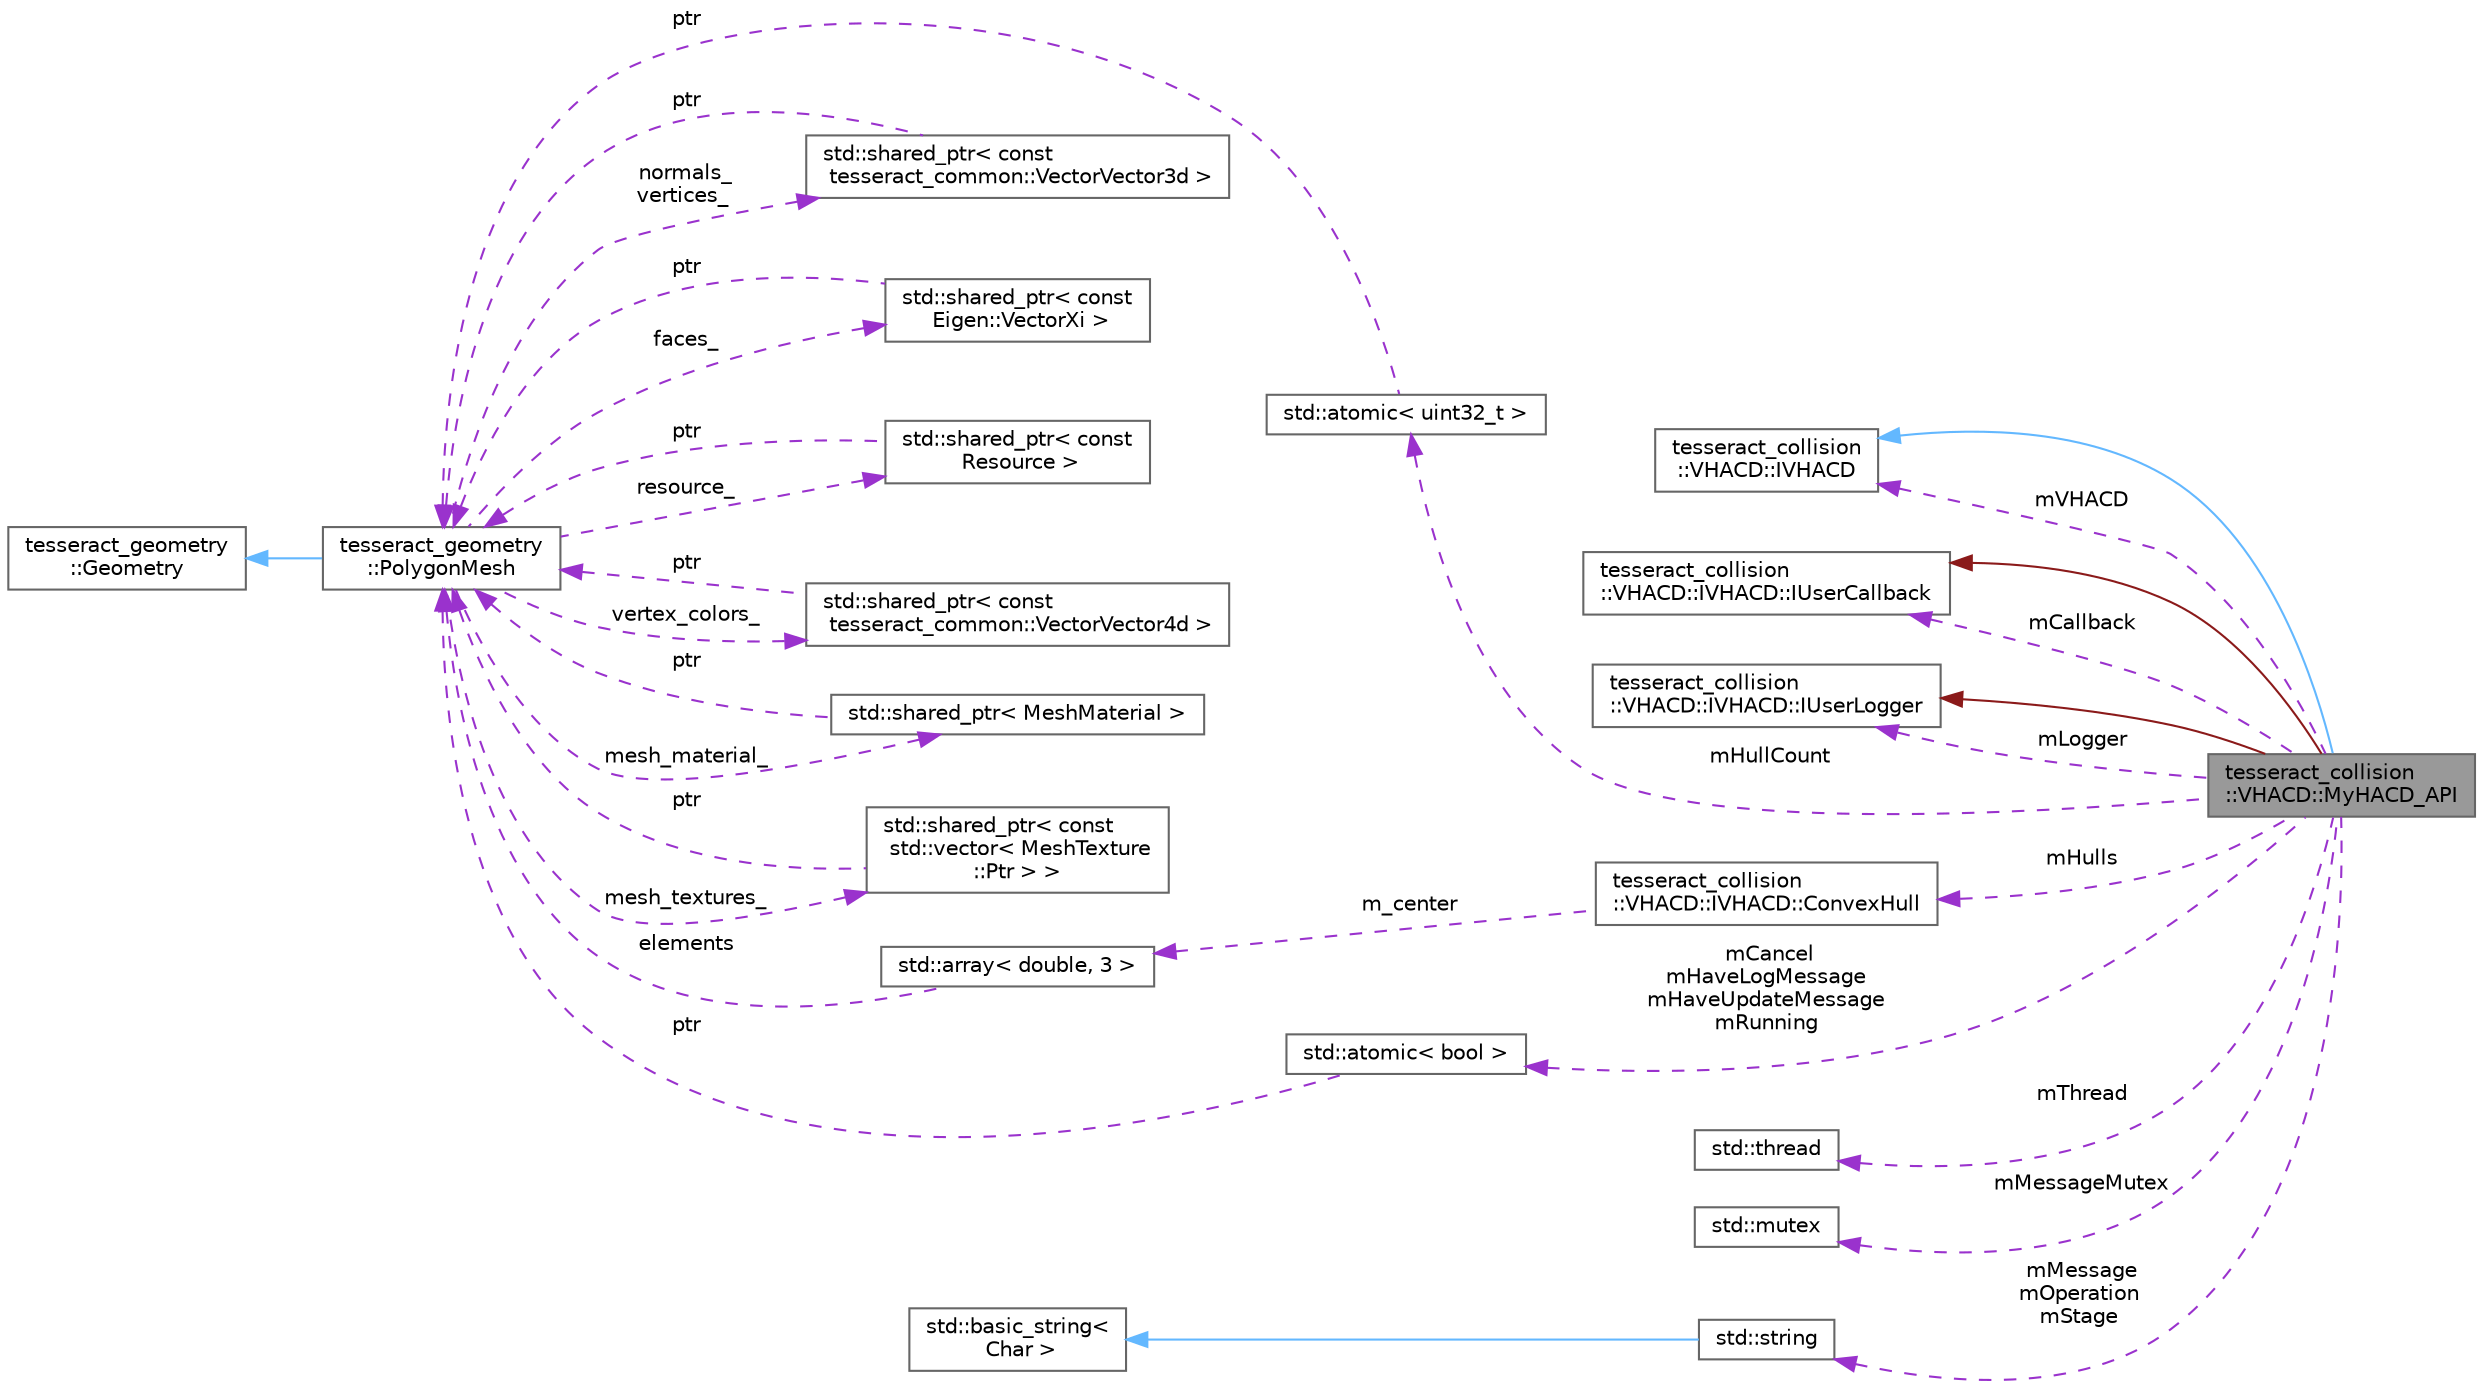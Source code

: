 digraph "tesseract_collision::VHACD::MyHACD_API"
{
 // LATEX_PDF_SIZE
  bgcolor="transparent";
  edge [fontname=Helvetica,fontsize=10,labelfontname=Helvetica,labelfontsize=10];
  node [fontname=Helvetica,fontsize=10,shape=box,height=0.2,width=0.4];
  rankdir="LR";
  Node1 [label="tesseract_collision\l::VHACD::MyHACD_API",height=0.2,width=0.4,color="gray40", fillcolor="grey60", style="filled", fontcolor="black",tooltip=" "];
  Node2 -> Node1 [dir="back",color="steelblue1",style="solid"];
  Node2 [label="tesseract_collision\l::VHACD::IVHACD",height=0.2,width=0.4,color="gray40", fillcolor="white", style="filled",URL="$d0/d13/classtesseract__collision_1_1VHACD_1_1IVHACD.html",tooltip=" "];
  Node3 -> Node1 [dir="back",color="firebrick4",style="solid"];
  Node3 [label="tesseract_collision\l::VHACD::IVHACD::IUserCallback",height=0.2,width=0.4,color="gray40", fillcolor="white", style="filled",URL="$dd/d62/classtesseract__collision_1_1VHACD_1_1IVHACD_1_1IUserCallback.html",tooltip=" "];
  Node4 -> Node1 [dir="back",color="firebrick4",style="solid"];
  Node4 [label="tesseract_collision\l::VHACD::IVHACD::IUserLogger",height=0.2,width=0.4,color="gray40", fillcolor="white", style="filled",URL="$de/d74/classtesseract__collision_1_1VHACD_1_1IVHACD_1_1IUserLogger.html",tooltip=" "];
  Node5 -> Node1 [dir="back",color="darkorchid3",style="dashed",label=" mHullCount" ];
  Node5 [label="std::atomic\< uint32_t \>",height=0.2,width=0.4,color="gray40", fillcolor="white", style="filled",tooltip=" "];
  Node6 -> Node5 [dir="back",color="darkorchid3",style="dashed",label=" ptr" ];
  Node6 [label="tesseract_geometry\l::PolygonMesh",height=0.2,width=0.4,color="gray40", fillcolor="white", style="filled",URL="$d8/dc9/classtesseract__geometry_1_1PolygonMesh.html",tooltip=" "];
  Node7 -> Node6 [dir="back",color="steelblue1",style="solid"];
  Node7 [label="tesseract_geometry\l::Geometry",height=0.2,width=0.4,color="gray40", fillcolor="white", style="filled",URL="$df/d1a/classtesseract__geometry_1_1Geometry.html",tooltip=" "];
  Node8 -> Node6 [dir="back",color="darkorchid3",style="dashed",label=" normals_\nvertices_" ];
  Node8 [label="std::shared_ptr\< const\l tesseract_common::VectorVector3d \>",height=0.2,width=0.4,color="gray40", fillcolor="white", style="filled",tooltip=" "];
  Node6 -> Node8 [dir="back",color="darkorchid3",style="dashed",label=" ptr" ];
  Node9 -> Node6 [dir="back",color="darkorchid3",style="dashed",label=" faces_" ];
  Node9 [label="std::shared_ptr\< const\l Eigen::VectorXi \>",height=0.2,width=0.4,color="gray40", fillcolor="white", style="filled",tooltip=" "];
  Node6 -> Node9 [dir="back",color="darkorchid3",style="dashed",label=" ptr" ];
  Node10 -> Node6 [dir="back",color="darkorchid3",style="dashed",label=" resource_" ];
  Node10 [label="std::shared_ptr\< const\l Resource \>",height=0.2,width=0.4,color="gray40", fillcolor="white", style="filled",tooltip=" "];
  Node6 -> Node10 [dir="back",color="darkorchid3",style="dashed",label=" ptr" ];
  Node11 -> Node6 [dir="back",color="darkorchid3",style="dashed",label=" vertex_colors_" ];
  Node11 [label="std::shared_ptr\< const\l tesseract_common::VectorVector4d \>",height=0.2,width=0.4,color="gray40", fillcolor="white", style="filled",tooltip=" "];
  Node6 -> Node11 [dir="back",color="darkorchid3",style="dashed",label=" ptr" ];
  Node12 -> Node6 [dir="back",color="darkorchid3",style="dashed",label=" mesh_material_" ];
  Node12 [label="std::shared_ptr\< MeshMaterial \>",height=0.2,width=0.4,color="gray40", fillcolor="white", style="filled",tooltip=" "];
  Node6 -> Node12 [dir="back",color="darkorchid3",style="dashed",label=" ptr" ];
  Node13 -> Node6 [dir="back",color="darkorchid3",style="dashed",label=" mesh_textures_" ];
  Node13 [label="std::shared_ptr\< const\l std::vector\< MeshTexture\l::Ptr \> \>",height=0.2,width=0.4,color="gray40", fillcolor="white", style="filled",tooltip=" "];
  Node6 -> Node13 [dir="back",color="darkorchid3",style="dashed",label=" ptr" ];
  Node14 -> Node1 [dir="back",color="darkorchid3",style="dashed",label=" mHulls" ];
  Node14 [label="tesseract_collision\l::VHACD::IVHACD::ConvexHull",height=0.2,width=0.4,color="gray40", fillcolor="white", style="filled",URL="$df/da3/classtesseract__collision_1_1VHACD_1_1IVHACD_1_1ConvexHull.html",tooltip=" "];
  Node15 -> Node14 [dir="back",color="darkorchid3",style="dashed",label=" m_center" ];
  Node15 [label="std::array\< double, 3 \>",height=0.2,width=0.4,color="gray40", fillcolor="white", style="filled",tooltip=" "];
  Node6 -> Node15 [dir="back",color="darkorchid3",style="dashed",label=" elements" ];
  Node3 -> Node1 [dir="back",color="darkorchid3",style="dashed",label=" mCallback" ];
  Node4 -> Node1 [dir="back",color="darkorchid3",style="dashed",label=" mLogger" ];
  Node2 -> Node1 [dir="back",color="darkorchid3",style="dashed",label=" mVHACD" ];
  Node16 -> Node1 [dir="back",color="darkorchid3",style="dashed",label=" mThread" ];
  Node16 [label="std::thread",height=0.2,width=0.4,color="gray40", fillcolor="white", style="filled",tooltip=" "];
  Node17 -> Node1 [dir="back",color="darkorchid3",style="dashed",label=" mCancel\nmHaveLogMessage\nmHaveUpdateMessage\nmRunning" ];
  Node17 [label="std::atomic\< bool \>",height=0.2,width=0.4,color="gray40", fillcolor="white", style="filled",tooltip=" "];
  Node6 -> Node17 [dir="back",color="darkorchid3",style="dashed",label=" ptr" ];
  Node18 -> Node1 [dir="back",color="darkorchid3",style="dashed",label=" mMessageMutex" ];
  Node18 [label="std::mutex",height=0.2,width=0.4,color="gray40", fillcolor="white", style="filled",tooltip=" "];
  Node19 -> Node1 [dir="back",color="darkorchid3",style="dashed",label=" mMessage\nmOperation\nmStage" ];
  Node19 [label="std::string",height=0.2,width=0.4,color="gray40", fillcolor="white", style="filled",tooltip=" "];
  Node20 -> Node19 [dir="back",color="steelblue1",style="solid"];
  Node20 [label="std::basic_string\<\l Char \>",height=0.2,width=0.4,color="gray40", fillcolor="white", style="filled",tooltip=" "];
}
